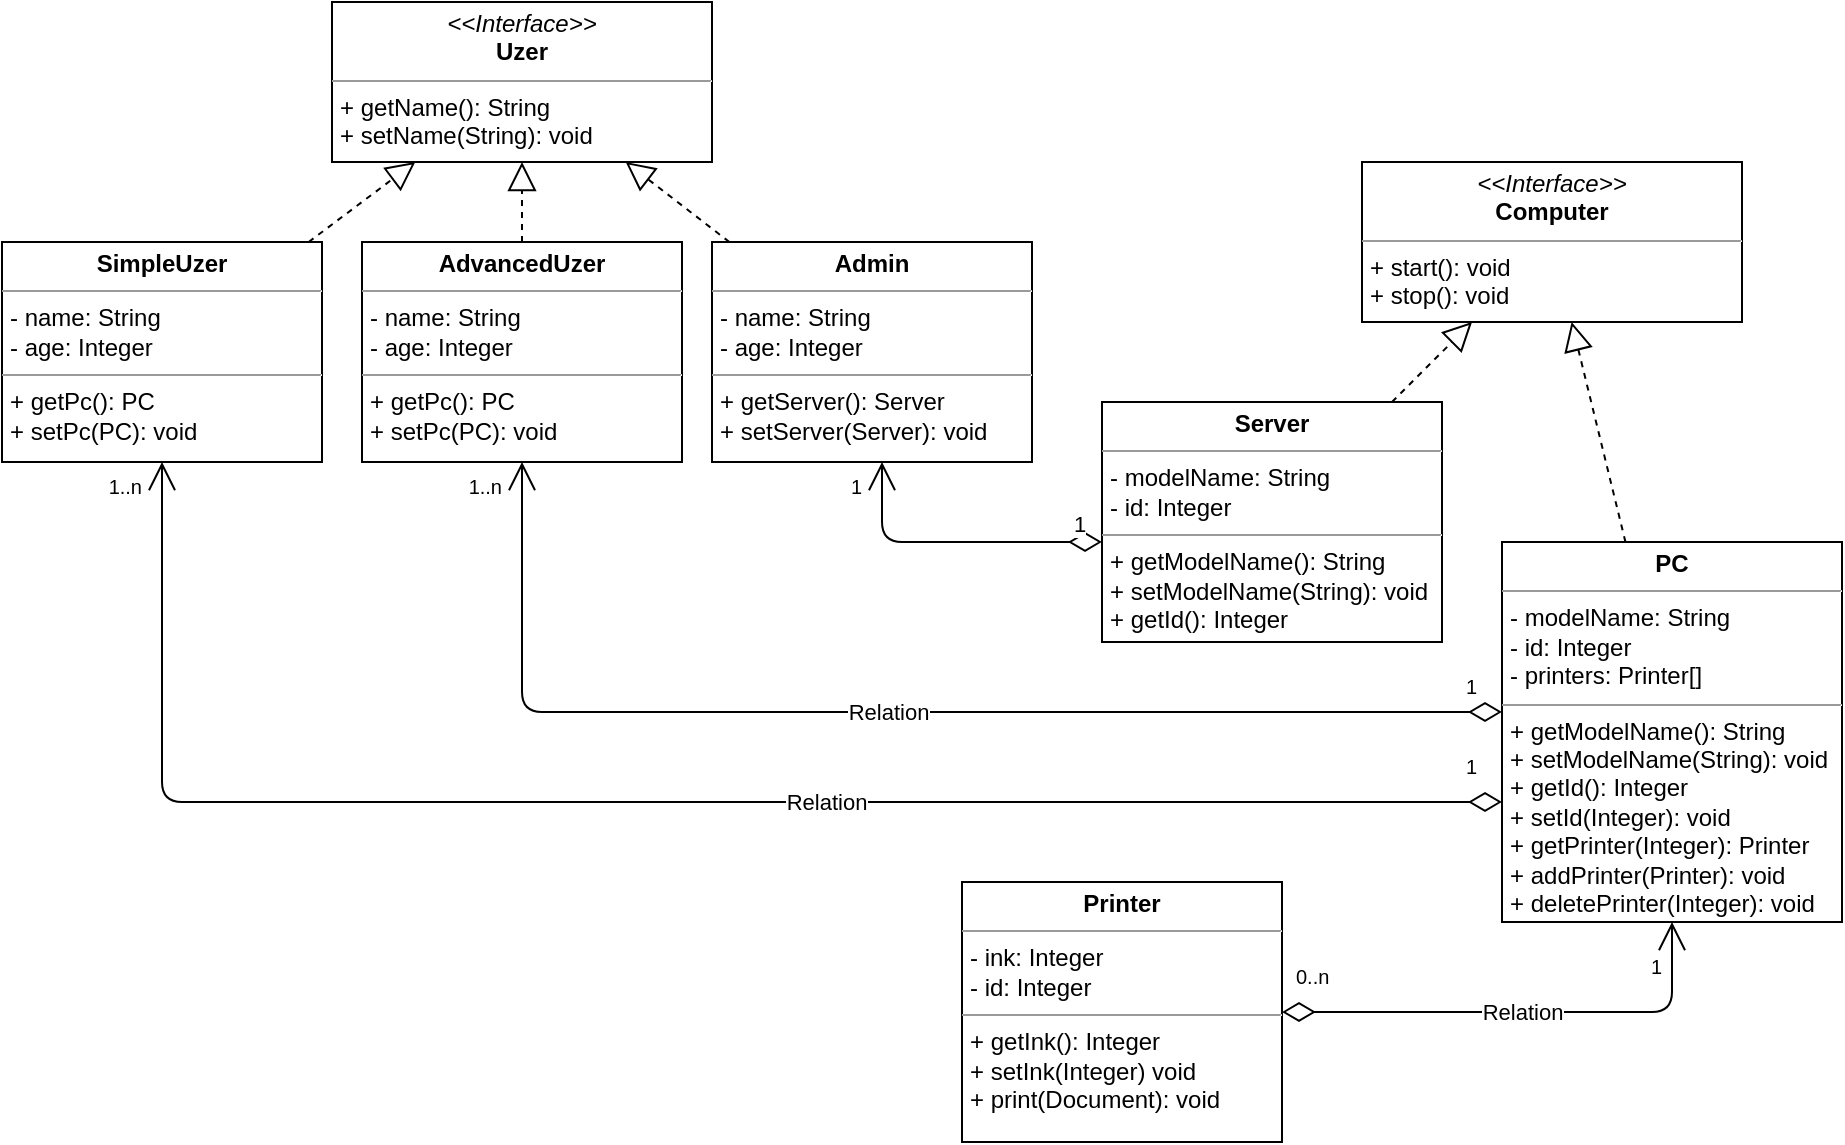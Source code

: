 <mxfile version="12.8.2" type="device"><diagram name="Page-1" id="e7e014a7-5840-1c2e-5031-d8a46d1fe8dd"><mxGraphModel dx="1108" dy="627" grid="1" gridSize="10" guides="1" tooltips="1" connect="1" arrows="1" fold="1" page="1" pageScale="1" pageWidth="1169" pageHeight="826" background="#ffffff" math="0" shadow="0"><root><mxCell id="0"/><mxCell id="1" parent="0"/><mxCell id="FzPymkyXRO-o5T2DSvwn-41" value="&lt;p style=&quot;margin: 0px ; margin-top: 4px ; text-align: center&quot;&gt;&lt;i&gt;&amp;lt;&amp;lt;Interface&amp;gt;&amp;gt;&lt;/i&gt;&lt;br&gt;&lt;b&gt;Uzer&lt;/b&gt;&lt;/p&gt;&lt;hr size=&quot;1&quot;&gt;&lt;p style=&quot;margin: 0px ; margin-left: 4px&quot;&gt;+ getName(): String&lt;br&gt;+ setName(String): void&lt;/p&gt;" style="verticalAlign=top;align=left;overflow=fill;fontSize=12;fontFamily=Helvetica;html=1;" vertex="1" parent="1"><mxGeometry x="205" y="120" width="190" height="80" as="geometry"/></mxCell><mxCell id="FzPymkyXRO-o5T2DSvwn-45" value="&lt;p style=&quot;margin: 0px ; margin-top: 4px ; text-align: center&quot;&gt;&lt;b&gt;SimpleUzer&lt;/b&gt;&lt;/p&gt;&lt;hr size=&quot;1&quot;&gt;&lt;p style=&quot;margin: 0px ; margin-left: 4px&quot;&gt;- name: String&lt;/p&gt;&lt;p style=&quot;margin: 0px ; margin-left: 4px&quot;&gt;- age: Integer&lt;/p&gt;&lt;hr size=&quot;1&quot;&gt;&lt;p style=&quot;margin: 0px ; margin-left: 4px&quot;&gt;+ getPc(): PC&lt;/p&gt;&lt;p style=&quot;margin: 0px ; margin-left: 4px&quot;&gt;+ setPc(PC): void&lt;/p&gt;" style="verticalAlign=top;align=left;overflow=fill;fontSize=12;fontFamily=Helvetica;html=1;" vertex="1" parent="1"><mxGeometry x="40" y="240" width="160" height="110" as="geometry"/></mxCell><mxCell id="FzPymkyXRO-o5T2DSvwn-46" value="&lt;p style=&quot;margin: 0px ; margin-top: 4px ; text-align: center&quot;&gt;&lt;b&gt;AdvancedUzer&lt;/b&gt;&lt;/p&gt;&lt;hr size=&quot;1&quot;&gt;&lt;p style=&quot;margin: 0px ; margin-left: 4px&quot;&gt;- name: String&lt;/p&gt;&lt;p style=&quot;margin: 0px ; margin-left: 4px&quot;&gt;- age: Integer&lt;/p&gt;&lt;hr size=&quot;1&quot;&gt;&lt;p style=&quot;margin: 0px ; margin-left: 4px&quot;&gt;+ getPc(): PC&lt;/p&gt;&lt;p style=&quot;margin: 0px ; margin-left: 4px&quot;&gt;+ setPc(PC): void&lt;/p&gt;" style="verticalAlign=top;align=left;overflow=fill;fontSize=12;fontFamily=Helvetica;html=1;" vertex="1" parent="1"><mxGeometry x="220" y="240" width="160" height="110" as="geometry"/></mxCell><mxCell id="FzPymkyXRO-o5T2DSvwn-47" value="&lt;p style=&quot;margin: 0px ; margin-top: 4px ; text-align: center&quot;&gt;&lt;b&gt;Admin&lt;/b&gt;&lt;/p&gt;&lt;hr size=&quot;1&quot;&gt;&lt;p style=&quot;margin: 0px ; margin-left: 4px&quot;&gt;- name: String&lt;/p&gt;&lt;p style=&quot;margin: 0px ; margin-left: 4px&quot;&gt;- age: Integer&lt;/p&gt;&lt;hr size=&quot;1&quot;&gt;&lt;p style=&quot;margin: 0px ; margin-left: 4px&quot;&gt;+ getServer(): Server&lt;/p&gt;&lt;p style=&quot;margin: 0px ; margin-left: 4px&quot;&gt;+ setServer(Server): void&lt;/p&gt;" style="verticalAlign=top;align=left;overflow=fill;fontSize=12;fontFamily=Helvetica;html=1;" vertex="1" parent="1"><mxGeometry x="395" y="240" width="160" height="110" as="geometry"/></mxCell><mxCell id="FzPymkyXRO-o5T2DSvwn-48" value="" style="endArrow=block;dashed=1;endFill=0;endSize=12;html=1;" edge="1" parent="1" source="FzPymkyXRO-o5T2DSvwn-45" target="FzPymkyXRO-o5T2DSvwn-41"><mxGeometry width="160" relative="1" as="geometry"><mxPoint x="460" y="250" as="sourcePoint"/><mxPoint x="620" y="250" as="targetPoint"/></mxGeometry></mxCell><mxCell id="FzPymkyXRO-o5T2DSvwn-49" value="" style="endArrow=block;dashed=1;endFill=0;endSize=12;html=1;" edge="1" parent="1" source="FzPymkyXRO-o5T2DSvwn-46" target="FzPymkyXRO-o5T2DSvwn-41"><mxGeometry width="160" relative="1" as="geometry"><mxPoint x="460" y="250" as="sourcePoint"/><mxPoint x="620" y="250" as="targetPoint"/></mxGeometry></mxCell><mxCell id="FzPymkyXRO-o5T2DSvwn-50" value="" style="endArrow=block;dashed=1;endFill=0;endSize=12;html=1;" edge="1" parent="1" source="FzPymkyXRO-o5T2DSvwn-47" target="FzPymkyXRO-o5T2DSvwn-41"><mxGeometry width="160" relative="1" as="geometry"><mxPoint x="460" y="250" as="sourcePoint"/><mxPoint x="620" y="250" as="targetPoint"/></mxGeometry></mxCell><mxCell id="FzPymkyXRO-o5T2DSvwn-51" value="&lt;p style=&quot;margin: 0px ; margin-top: 4px ; text-align: center&quot;&gt;&lt;i&gt;&amp;lt;&amp;lt;Interface&amp;gt;&amp;gt;&lt;/i&gt;&lt;br&gt;&lt;b&gt;Computer&lt;/b&gt;&lt;/p&gt;&lt;hr size=&quot;1&quot;&gt;&lt;p style=&quot;margin: 0px ; margin-left: 4px&quot;&gt;+ start(): void&lt;br&gt;+ stop(): void&lt;/p&gt;" style="verticalAlign=top;align=left;overflow=fill;fontSize=12;fontFamily=Helvetica;html=1;" vertex="1" parent="1"><mxGeometry x="720" y="200" width="190" height="80" as="geometry"/></mxCell><mxCell id="FzPymkyXRO-o5T2DSvwn-52" value="&lt;p style=&quot;margin: 0px ; margin-top: 4px ; text-align: center&quot;&gt;&lt;b&gt;PC&lt;/b&gt;&lt;/p&gt;&lt;hr size=&quot;1&quot;&gt;&lt;p style=&quot;margin: 0px ; margin-left: 4px&quot;&gt;- modelName: String&lt;/p&gt;&lt;p style=&quot;margin: 0px ; margin-left: 4px&quot;&gt;- id: Integer&lt;/p&gt;&lt;p style=&quot;margin: 0px ; margin-left: 4px&quot;&gt;- printers: Printer[]&lt;/p&gt;&lt;hr size=&quot;1&quot;&gt;&lt;p style=&quot;margin: 0px ; margin-left: 4px&quot;&gt;+ getModelName(): String&lt;/p&gt;&lt;p style=&quot;margin: 0px ; margin-left: 4px&quot;&gt;+ setModelName(String): void&lt;/p&gt;&lt;p style=&quot;margin: 0px ; margin-left: 4px&quot;&gt;+ getId(): Integer&lt;/p&gt;&lt;p style=&quot;margin: 0px ; margin-left: 4px&quot;&gt;+ setId(Integer): void&lt;/p&gt;&lt;p style=&quot;margin: 0px ; margin-left: 4px&quot;&gt;+ getPrinter(Integer): Printer&lt;/p&gt;&lt;p style=&quot;margin: 0px ; margin-left: 4px&quot;&gt;+ addPrinter(Printer): void&lt;/p&gt;&lt;p style=&quot;margin: 0px ; margin-left: 4px&quot;&gt;+ deletePrinter(Integer): void&lt;/p&gt;&lt;p style=&quot;margin: 0px ; margin-left: 4px&quot;&gt;&lt;br&gt;&lt;/p&gt;" style="verticalAlign=top;align=left;overflow=fill;fontSize=12;fontFamily=Helvetica;html=1;" vertex="1" parent="1"><mxGeometry x="790" y="390" width="170" height="190" as="geometry"/></mxCell><mxCell id="FzPymkyXRO-o5T2DSvwn-53" value="&lt;p style=&quot;margin: 0px ; margin-top: 4px ; text-align: center&quot;&gt;&lt;b&gt;Server&lt;/b&gt;&lt;/p&gt;&lt;hr size=&quot;1&quot;&gt;&lt;p style=&quot;margin: 0px ; margin-left: 4px&quot;&gt;- modelName: String&lt;/p&gt;&lt;p style=&quot;margin: 0px ; margin-left: 4px&quot;&gt;- id: Integer&lt;/p&gt;&lt;hr size=&quot;1&quot;&gt;&lt;p style=&quot;margin: 0px ; margin-left: 4px&quot;&gt;+ getModelName(): String&lt;/p&gt;&lt;p style=&quot;margin: 0px ; margin-left: 4px&quot;&gt;+ setModelName(String): void&lt;/p&gt;&lt;p style=&quot;margin: 0px ; margin-left: 4px&quot;&gt;+ getId(): Integer&lt;/p&gt;&lt;p style=&quot;margin: 0px ; margin-left: 4px&quot;&gt;&lt;br&gt;&lt;/p&gt;" style="verticalAlign=top;align=left;overflow=fill;fontSize=12;fontFamily=Helvetica;html=1;" vertex="1" parent="1"><mxGeometry x="590" y="320" width="170" height="120" as="geometry"/></mxCell><mxCell id="FzPymkyXRO-o5T2DSvwn-54" value="" style="endArrow=block;dashed=1;endFill=0;endSize=12;html=1;" edge="1" parent="1" source="FzPymkyXRO-o5T2DSvwn-53" target="FzPymkyXRO-o5T2DSvwn-51"><mxGeometry width="160" relative="1" as="geometry"><mxPoint x="460" y="250" as="sourcePoint"/><mxPoint x="620" y="250" as="targetPoint"/></mxGeometry></mxCell><mxCell id="FzPymkyXRO-o5T2DSvwn-55" value="" style="endArrow=block;dashed=1;endFill=0;endSize=12;html=1;" edge="1" parent="1" source="FzPymkyXRO-o5T2DSvwn-52" target="FzPymkyXRO-o5T2DSvwn-51"><mxGeometry width="160" relative="1" as="geometry"><mxPoint x="460" y="250" as="sourcePoint"/><mxPoint x="620" y="250" as="targetPoint"/></mxGeometry></mxCell><mxCell id="FzPymkyXRO-o5T2DSvwn-60" value="&lt;p style=&quot;margin: 0px ; margin-top: 4px ; text-align: center&quot;&gt;&lt;b&gt;Printer&lt;/b&gt;&lt;/p&gt;&lt;hr size=&quot;1&quot;&gt;&lt;p style=&quot;margin: 0px ; margin-left: 4px&quot;&gt;- ink: Integer&lt;/p&gt;&lt;p style=&quot;margin: 0px ; margin-left: 4px&quot;&gt;- id: Integer&lt;/p&gt;&lt;hr size=&quot;1&quot;&gt;&lt;p style=&quot;margin: 0px ; margin-left: 4px&quot;&gt;+ getInk(): Integer&lt;/p&gt;&lt;p style=&quot;margin: 0px ; margin-left: 4px&quot;&gt;+ setInk(Integer) void&lt;/p&gt;&lt;p style=&quot;margin: 0px ; margin-left: 4px&quot;&gt;+ print(Document): void&lt;/p&gt;&lt;p style=&quot;margin: 0px ; margin-left: 4px&quot;&gt;&amp;nbsp;&lt;/p&gt;" style="verticalAlign=top;align=left;overflow=fill;fontSize=12;fontFamily=Helvetica;html=1;" vertex="1" parent="1"><mxGeometry x="520" y="560" width="160" height="130" as="geometry"/></mxCell><mxCell id="FzPymkyXRO-o5T2DSvwn-64" value="1" style="endArrow=open;html=1;endSize=12;startArrow=diamondThin;startSize=14;startFill=0;edgeStyle=orthogonalEdgeStyle;align=left;verticalAlign=bottom;" edge="1" parent="1" source="FzPymkyXRO-o5T2DSvwn-53" target="FzPymkyXRO-o5T2DSvwn-47"><mxGeometry x="-0.778" relative="1" as="geometry"><mxPoint x="460" y="550" as="sourcePoint"/><mxPoint x="620" y="550" as="targetPoint"/><Array as="points"><mxPoint x="480" y="390"/></Array><mxPoint as="offset"/></mxGeometry></mxCell><mxCell id="FzPymkyXRO-o5T2DSvwn-65" value="Relation" style="endArrow=open;html=1;endSize=12;startArrow=diamondThin;startSize=14;startFill=0;edgeStyle=orthogonalEdgeStyle;" edge="1" parent="1" source="FzPymkyXRO-o5T2DSvwn-52" target="FzPymkyXRO-o5T2DSvwn-46"><mxGeometry relative="1" as="geometry"><mxPoint x="460" y="550" as="sourcePoint"/><mxPoint x="620" y="550" as="targetPoint"/><Array as="points"><mxPoint x="300" y="475"/></Array></mxGeometry></mxCell><mxCell id="FzPymkyXRO-o5T2DSvwn-66" value="1" style="resizable=0;html=1;align=left;verticalAlign=top;labelBackgroundColor=#ffffff;fontSize=10;" connectable="0" vertex="1" parent="FzPymkyXRO-o5T2DSvwn-65"><mxGeometry x="-1" relative="1" as="geometry"><mxPoint x="-20" y="-25" as="offset"/></mxGeometry></mxCell><mxCell id="FzPymkyXRO-o5T2DSvwn-67" value="1..n" style="resizable=0;html=1;align=right;verticalAlign=top;labelBackgroundColor=#ffffff;fontSize=10;" connectable="0" vertex="1" parent="FzPymkyXRO-o5T2DSvwn-65"><mxGeometry x="1" relative="1" as="geometry"><mxPoint x="-10" as="offset"/></mxGeometry></mxCell><mxCell id="FzPymkyXRO-o5T2DSvwn-68" value="Relation" style="endArrow=open;html=1;endSize=12;startArrow=diamondThin;startSize=14;startFill=0;edgeStyle=orthogonalEdgeStyle;" edge="1" parent="1" source="FzPymkyXRO-o5T2DSvwn-52" target="FzPymkyXRO-o5T2DSvwn-45"><mxGeometry x="-0.195" relative="1" as="geometry"><mxPoint x="460" y="550" as="sourcePoint"/><mxPoint x="620" y="550" as="targetPoint"/><Array as="points"><mxPoint x="120" y="520"/></Array><mxPoint as="offset"/></mxGeometry></mxCell><mxCell id="FzPymkyXRO-o5T2DSvwn-69" value="1" style="resizable=0;html=1;align=left;verticalAlign=top;labelBackgroundColor=#ffffff;fontSize=10;" connectable="0" vertex="1" parent="FzPymkyXRO-o5T2DSvwn-68"><mxGeometry x="-1" relative="1" as="geometry"><mxPoint x="-20" y="-30" as="offset"/></mxGeometry></mxCell><mxCell id="FzPymkyXRO-o5T2DSvwn-70" value="1..n" style="resizable=0;html=1;align=right;verticalAlign=top;labelBackgroundColor=#ffffff;fontSize=10;" connectable="0" vertex="1" parent="FzPymkyXRO-o5T2DSvwn-68"><mxGeometry x="1" relative="1" as="geometry"><mxPoint x="-10" as="offset"/></mxGeometry></mxCell><mxCell id="FzPymkyXRO-o5T2DSvwn-76" value="1" style="resizable=0;html=1;align=right;verticalAlign=top;labelBackgroundColor=#ffffff;fontSize=10;" connectable="0" vertex="1" parent="1"><mxGeometry x="480" y="340" as="geometry"><mxPoint x="-10" y="10" as="offset"/></mxGeometry></mxCell><mxCell id="FzPymkyXRO-o5T2DSvwn-79" value="Relation" style="endArrow=open;html=1;endSize=12;startArrow=diamondThin;startSize=14;startFill=0;edgeStyle=orthogonalEdgeStyle;" edge="1" parent="1" source="FzPymkyXRO-o5T2DSvwn-60" target="FzPymkyXRO-o5T2DSvwn-52"><mxGeometry relative="1" as="geometry"><mxPoint x="460" y="550" as="sourcePoint"/><mxPoint x="620" y="550" as="targetPoint"/><Array as="points"><mxPoint x="875" y="625"/></Array></mxGeometry></mxCell><mxCell id="FzPymkyXRO-o5T2DSvwn-80" value="0..n" style="resizable=0;html=1;align=left;verticalAlign=top;labelBackgroundColor=#ffffff;fontSize=10;" connectable="0" vertex="1" parent="FzPymkyXRO-o5T2DSvwn-79"><mxGeometry x="-1" relative="1" as="geometry"><mxPoint x="5" y="-30" as="offset"/></mxGeometry></mxCell><mxCell id="FzPymkyXRO-o5T2DSvwn-81" value="1" style="resizable=0;html=1;align=right;verticalAlign=top;labelBackgroundColor=#ffffff;fontSize=10;" connectable="0" vertex="1" parent="FzPymkyXRO-o5T2DSvwn-79"><mxGeometry x="1" relative="1" as="geometry"><mxPoint x="-5" y="10" as="offset"/></mxGeometry></mxCell></root></mxGraphModel></diagram></mxfile>